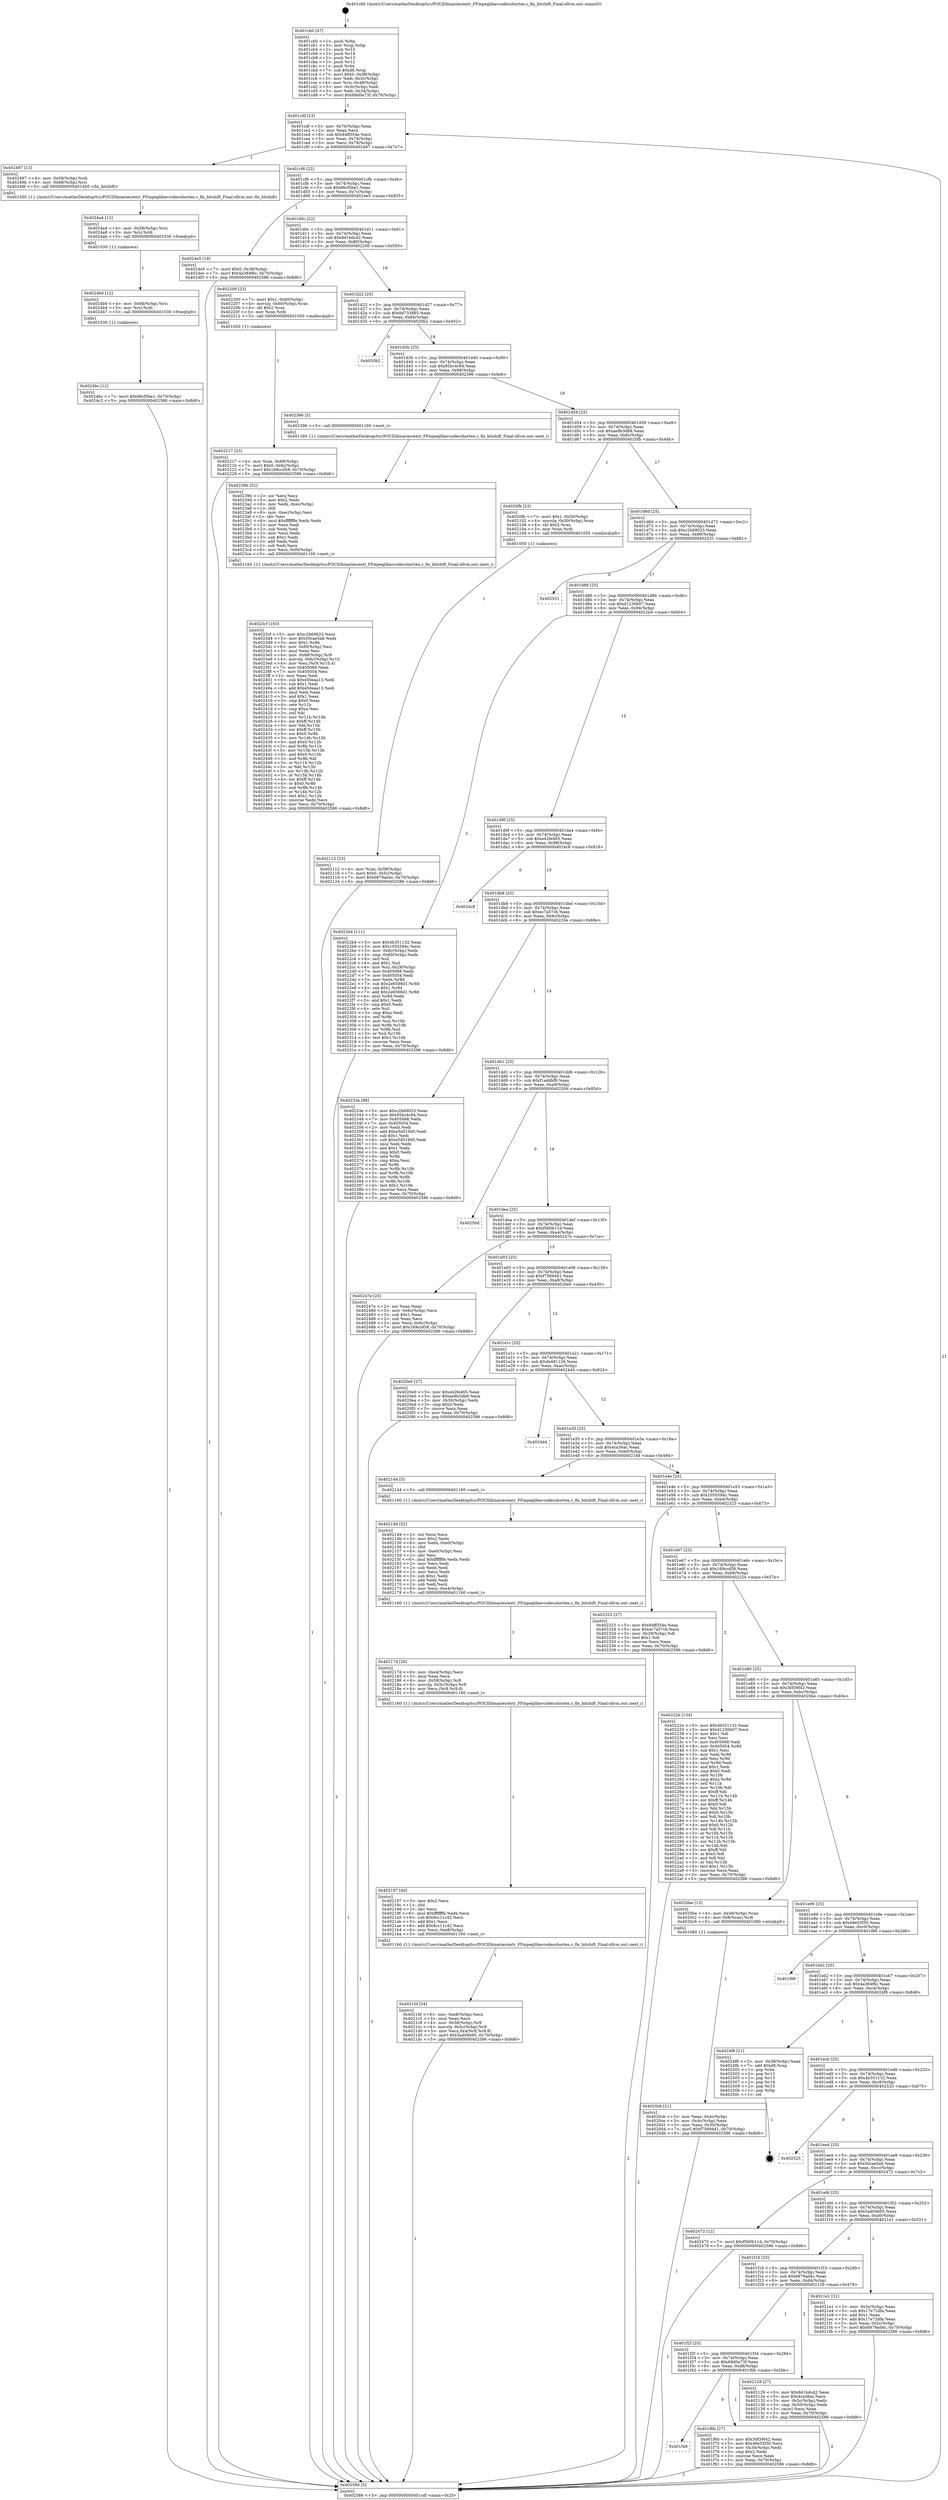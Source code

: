 digraph "0x401cb0" {
  label = "0x401cb0 (/mnt/c/Users/mathe/Desktop/tcc/POCII/binaries/extr_FFmpeglibavcodecshorten.c_fix_bitshift_Final-ollvm.out::main(0))"
  labelloc = "t"
  node[shape=record]

  Entry [label="",width=0.3,height=0.3,shape=circle,fillcolor=black,style=filled]
  "0x401cdf" [label="{
     0x401cdf [23]\l
     | [instrs]\l
     &nbsp;&nbsp;0x401cdf \<+3\>: mov -0x70(%rbp),%eax\l
     &nbsp;&nbsp;0x401ce2 \<+2\>: mov %eax,%ecx\l
     &nbsp;&nbsp;0x401ce4 \<+6\>: sub $0x84ff354e,%ecx\l
     &nbsp;&nbsp;0x401cea \<+3\>: mov %eax,-0x74(%rbp)\l
     &nbsp;&nbsp;0x401ced \<+3\>: mov %ecx,-0x78(%rbp)\l
     &nbsp;&nbsp;0x401cf0 \<+6\>: je 0000000000402497 \<main+0x7e7\>\l
  }"]
  "0x402497" [label="{
     0x402497 [13]\l
     | [instrs]\l
     &nbsp;&nbsp;0x402497 \<+4\>: mov -0x58(%rbp),%rdi\l
     &nbsp;&nbsp;0x40249b \<+4\>: mov -0x68(%rbp),%rsi\l
     &nbsp;&nbsp;0x40249f \<+5\>: call 0000000000401450 \<fix_bitshift\>\l
     | [calls]\l
     &nbsp;&nbsp;0x401450 \{1\} (/mnt/c/Users/mathe/Desktop/tcc/POCII/binaries/extr_FFmpeglibavcodecshorten.c_fix_bitshift_Final-ollvm.out::fix_bitshift)\l
  }"]
  "0x401cf6" [label="{
     0x401cf6 [22]\l
     | [instrs]\l
     &nbsp;&nbsp;0x401cf6 \<+5\>: jmp 0000000000401cfb \<main+0x4b\>\l
     &nbsp;&nbsp;0x401cfb \<+3\>: mov -0x74(%rbp),%eax\l
     &nbsp;&nbsp;0x401cfe \<+5\>: sub $0x86cf5be1,%eax\l
     &nbsp;&nbsp;0x401d03 \<+3\>: mov %eax,-0x7c(%rbp)\l
     &nbsp;&nbsp;0x401d06 \<+6\>: je 00000000004024e5 \<main+0x835\>\l
  }"]
  Exit [label="",width=0.3,height=0.3,shape=circle,fillcolor=black,style=filled,peripheries=2]
  "0x4024e5" [label="{
     0x4024e5 [19]\l
     | [instrs]\l
     &nbsp;&nbsp;0x4024e5 \<+7\>: movl $0x0,-0x38(%rbp)\l
     &nbsp;&nbsp;0x4024ec \<+7\>: movl $0x4a384f6c,-0x70(%rbp)\l
     &nbsp;&nbsp;0x4024f3 \<+5\>: jmp 0000000000402586 \<main+0x8d6\>\l
  }"]
  "0x401d0c" [label="{
     0x401d0c [22]\l
     | [instrs]\l
     &nbsp;&nbsp;0x401d0c \<+5\>: jmp 0000000000401d11 \<main+0x61\>\l
     &nbsp;&nbsp;0x401d11 \<+3\>: mov -0x74(%rbp),%eax\l
     &nbsp;&nbsp;0x401d14 \<+5\>: sub $0x8d1bdcd2,%eax\l
     &nbsp;&nbsp;0x401d19 \<+3\>: mov %eax,-0x80(%rbp)\l
     &nbsp;&nbsp;0x401d1c \<+6\>: je 0000000000402200 \<main+0x550\>\l
  }"]
  "0x4024bc" [label="{
     0x4024bc [12]\l
     | [instrs]\l
     &nbsp;&nbsp;0x4024bc \<+7\>: movl $0x86cf5be1,-0x70(%rbp)\l
     &nbsp;&nbsp;0x4024c3 \<+5\>: jmp 0000000000402586 \<main+0x8d6\>\l
  }"]
  "0x402200" [label="{
     0x402200 [23]\l
     | [instrs]\l
     &nbsp;&nbsp;0x402200 \<+7\>: movl $0x1,-0x60(%rbp)\l
     &nbsp;&nbsp;0x402207 \<+4\>: movslq -0x60(%rbp),%rax\l
     &nbsp;&nbsp;0x40220b \<+4\>: shl $0x2,%rax\l
     &nbsp;&nbsp;0x40220f \<+3\>: mov %rax,%rdi\l
     &nbsp;&nbsp;0x402212 \<+5\>: call 0000000000401050 \<malloc@plt\>\l
     | [calls]\l
     &nbsp;&nbsp;0x401050 \{1\} (unknown)\l
  }"]
  "0x401d22" [label="{
     0x401d22 [25]\l
     | [instrs]\l
     &nbsp;&nbsp;0x401d22 \<+5\>: jmp 0000000000401d27 \<main+0x77\>\l
     &nbsp;&nbsp;0x401d27 \<+3\>: mov -0x74(%rbp),%eax\l
     &nbsp;&nbsp;0x401d2a \<+5\>: sub $0x8d733885,%eax\l
     &nbsp;&nbsp;0x401d2f \<+6\>: mov %eax,-0x84(%rbp)\l
     &nbsp;&nbsp;0x401d35 \<+6\>: je 00000000004020b2 \<main+0x402\>\l
  }"]
  "0x4024b0" [label="{
     0x4024b0 [12]\l
     | [instrs]\l
     &nbsp;&nbsp;0x4024b0 \<+4\>: mov -0x68(%rbp),%rsi\l
     &nbsp;&nbsp;0x4024b4 \<+3\>: mov %rsi,%rdi\l
     &nbsp;&nbsp;0x4024b7 \<+5\>: call 0000000000401030 \<free@plt\>\l
     | [calls]\l
     &nbsp;&nbsp;0x401030 \{1\} (unknown)\l
  }"]
  "0x4020b2" [label="{
     0x4020b2\l
  }", style=dashed]
  "0x401d3b" [label="{
     0x401d3b [25]\l
     | [instrs]\l
     &nbsp;&nbsp;0x401d3b \<+5\>: jmp 0000000000401d40 \<main+0x90\>\l
     &nbsp;&nbsp;0x401d40 \<+3\>: mov -0x74(%rbp),%eax\l
     &nbsp;&nbsp;0x401d43 \<+5\>: sub $0x95bc4c94,%eax\l
     &nbsp;&nbsp;0x401d48 \<+6\>: mov %eax,-0x88(%rbp)\l
     &nbsp;&nbsp;0x401d4e \<+6\>: je 0000000000402396 \<main+0x6e6\>\l
  }"]
  "0x4024a4" [label="{
     0x4024a4 [12]\l
     | [instrs]\l
     &nbsp;&nbsp;0x4024a4 \<+4\>: mov -0x58(%rbp),%rsi\l
     &nbsp;&nbsp;0x4024a8 \<+3\>: mov %rsi,%rdi\l
     &nbsp;&nbsp;0x4024ab \<+5\>: call 0000000000401030 \<free@plt\>\l
     | [calls]\l
     &nbsp;&nbsp;0x401030 \{1\} (unknown)\l
  }"]
  "0x402396" [label="{
     0x402396 [5]\l
     | [instrs]\l
     &nbsp;&nbsp;0x402396 \<+5\>: call 0000000000401160 \<next_i\>\l
     | [calls]\l
     &nbsp;&nbsp;0x401160 \{1\} (/mnt/c/Users/mathe/Desktop/tcc/POCII/binaries/extr_FFmpeglibavcodecshorten.c_fix_bitshift_Final-ollvm.out::next_i)\l
  }"]
  "0x401d54" [label="{
     0x401d54 [25]\l
     | [instrs]\l
     &nbsp;&nbsp;0x401d54 \<+5\>: jmp 0000000000401d59 \<main+0xa9\>\l
     &nbsp;&nbsp;0x401d59 \<+3\>: mov -0x74(%rbp),%eax\l
     &nbsp;&nbsp;0x401d5c \<+5\>: sub $0xae9b3db8,%eax\l
     &nbsp;&nbsp;0x401d61 \<+6\>: mov %eax,-0x8c(%rbp)\l
     &nbsp;&nbsp;0x401d67 \<+6\>: je 00000000004020fb \<main+0x44b\>\l
  }"]
  "0x4023cf" [label="{
     0x4023cf [163]\l
     | [instrs]\l
     &nbsp;&nbsp;0x4023cf \<+5\>: mov $0xc2b69023,%ecx\l
     &nbsp;&nbsp;0x4023d4 \<+5\>: mov $0x50cae5a6,%edx\l
     &nbsp;&nbsp;0x4023d9 \<+3\>: mov $0x1,%r8b\l
     &nbsp;&nbsp;0x4023dc \<+6\>: mov -0xf0(%rbp),%esi\l
     &nbsp;&nbsp;0x4023e2 \<+3\>: imul %eax,%esi\l
     &nbsp;&nbsp;0x4023e5 \<+4\>: mov -0x68(%rbp),%r9\l
     &nbsp;&nbsp;0x4023e9 \<+4\>: movslq -0x6c(%rbp),%r10\l
     &nbsp;&nbsp;0x4023ed \<+4\>: mov %esi,(%r9,%r10,4)\l
     &nbsp;&nbsp;0x4023f1 \<+7\>: mov 0x405068,%eax\l
     &nbsp;&nbsp;0x4023f8 \<+7\>: mov 0x405054,%esi\l
     &nbsp;&nbsp;0x4023ff \<+2\>: mov %eax,%edi\l
     &nbsp;&nbsp;0x402401 \<+6\>: sub $0xe50eaa13,%edi\l
     &nbsp;&nbsp;0x402407 \<+3\>: sub $0x1,%edi\l
     &nbsp;&nbsp;0x40240a \<+6\>: add $0xe50eaa13,%edi\l
     &nbsp;&nbsp;0x402410 \<+3\>: imul %edi,%eax\l
     &nbsp;&nbsp;0x402413 \<+3\>: and $0x1,%eax\l
     &nbsp;&nbsp;0x402416 \<+3\>: cmp $0x0,%eax\l
     &nbsp;&nbsp;0x402419 \<+4\>: sete %r11b\l
     &nbsp;&nbsp;0x40241d \<+3\>: cmp $0xa,%esi\l
     &nbsp;&nbsp;0x402420 \<+3\>: setl %bl\l
     &nbsp;&nbsp;0x402423 \<+3\>: mov %r11b,%r14b\l
     &nbsp;&nbsp;0x402426 \<+4\>: xor $0xff,%r14b\l
     &nbsp;&nbsp;0x40242a \<+3\>: mov %bl,%r15b\l
     &nbsp;&nbsp;0x40242d \<+4\>: xor $0xff,%r15b\l
     &nbsp;&nbsp;0x402431 \<+4\>: xor $0x0,%r8b\l
     &nbsp;&nbsp;0x402435 \<+3\>: mov %r14b,%r12b\l
     &nbsp;&nbsp;0x402438 \<+4\>: and $0x0,%r12b\l
     &nbsp;&nbsp;0x40243c \<+3\>: and %r8b,%r11b\l
     &nbsp;&nbsp;0x40243f \<+3\>: mov %r15b,%r13b\l
     &nbsp;&nbsp;0x402442 \<+4\>: and $0x0,%r13b\l
     &nbsp;&nbsp;0x402446 \<+3\>: and %r8b,%bl\l
     &nbsp;&nbsp;0x402449 \<+3\>: or %r11b,%r12b\l
     &nbsp;&nbsp;0x40244c \<+3\>: or %bl,%r13b\l
     &nbsp;&nbsp;0x40244f \<+3\>: xor %r13b,%r12b\l
     &nbsp;&nbsp;0x402452 \<+3\>: or %r15b,%r14b\l
     &nbsp;&nbsp;0x402455 \<+4\>: xor $0xff,%r14b\l
     &nbsp;&nbsp;0x402459 \<+4\>: or $0x0,%r8b\l
     &nbsp;&nbsp;0x40245d \<+3\>: and %r8b,%r14b\l
     &nbsp;&nbsp;0x402460 \<+3\>: or %r14b,%r12b\l
     &nbsp;&nbsp;0x402463 \<+4\>: test $0x1,%r12b\l
     &nbsp;&nbsp;0x402467 \<+3\>: cmovne %edx,%ecx\l
     &nbsp;&nbsp;0x40246a \<+3\>: mov %ecx,-0x70(%rbp)\l
     &nbsp;&nbsp;0x40246d \<+5\>: jmp 0000000000402586 \<main+0x8d6\>\l
  }"]
  "0x4020fb" [label="{
     0x4020fb [23]\l
     | [instrs]\l
     &nbsp;&nbsp;0x4020fb \<+7\>: movl $0x1,-0x50(%rbp)\l
     &nbsp;&nbsp;0x402102 \<+4\>: movslq -0x50(%rbp),%rax\l
     &nbsp;&nbsp;0x402106 \<+4\>: shl $0x3,%rax\l
     &nbsp;&nbsp;0x40210a \<+3\>: mov %rax,%rdi\l
     &nbsp;&nbsp;0x40210d \<+5\>: call 0000000000401050 \<malloc@plt\>\l
     | [calls]\l
     &nbsp;&nbsp;0x401050 \{1\} (unknown)\l
  }"]
  "0x401d6d" [label="{
     0x401d6d [25]\l
     | [instrs]\l
     &nbsp;&nbsp;0x401d6d \<+5\>: jmp 0000000000401d72 \<main+0xc2\>\l
     &nbsp;&nbsp;0x401d72 \<+3\>: mov -0x74(%rbp),%eax\l
     &nbsp;&nbsp;0x401d75 \<+5\>: sub $0xc2b69023,%eax\l
     &nbsp;&nbsp;0x401d7a \<+6\>: mov %eax,-0x90(%rbp)\l
     &nbsp;&nbsp;0x401d80 \<+6\>: je 0000000000402531 \<main+0x881\>\l
  }"]
  "0x40239b" [label="{
     0x40239b [52]\l
     | [instrs]\l
     &nbsp;&nbsp;0x40239b \<+2\>: xor %ecx,%ecx\l
     &nbsp;&nbsp;0x40239d \<+5\>: mov $0x2,%edx\l
     &nbsp;&nbsp;0x4023a2 \<+6\>: mov %edx,-0xec(%rbp)\l
     &nbsp;&nbsp;0x4023a8 \<+1\>: cltd\l
     &nbsp;&nbsp;0x4023a9 \<+6\>: mov -0xec(%rbp),%esi\l
     &nbsp;&nbsp;0x4023af \<+2\>: idiv %esi\l
     &nbsp;&nbsp;0x4023b1 \<+6\>: imul $0xfffffffe,%edx,%edx\l
     &nbsp;&nbsp;0x4023b7 \<+2\>: mov %ecx,%edi\l
     &nbsp;&nbsp;0x4023b9 \<+2\>: sub %edx,%edi\l
     &nbsp;&nbsp;0x4023bb \<+2\>: mov %ecx,%edx\l
     &nbsp;&nbsp;0x4023bd \<+3\>: sub $0x1,%edx\l
     &nbsp;&nbsp;0x4023c0 \<+2\>: add %edx,%edi\l
     &nbsp;&nbsp;0x4023c2 \<+2\>: sub %edi,%ecx\l
     &nbsp;&nbsp;0x4023c4 \<+6\>: mov %ecx,-0xf0(%rbp)\l
     &nbsp;&nbsp;0x4023ca \<+5\>: call 0000000000401160 \<next_i\>\l
     | [calls]\l
     &nbsp;&nbsp;0x401160 \{1\} (/mnt/c/Users/mathe/Desktop/tcc/POCII/binaries/extr_FFmpeglibavcodecshorten.c_fix_bitshift_Final-ollvm.out::next_i)\l
  }"]
  "0x402531" [label="{
     0x402531\l
  }", style=dashed]
  "0x401d86" [label="{
     0x401d86 [25]\l
     | [instrs]\l
     &nbsp;&nbsp;0x401d86 \<+5\>: jmp 0000000000401d8b \<main+0xdb\>\l
     &nbsp;&nbsp;0x401d8b \<+3\>: mov -0x74(%rbp),%eax\l
     &nbsp;&nbsp;0x401d8e \<+5\>: sub $0xd1230b07,%eax\l
     &nbsp;&nbsp;0x401d93 \<+6\>: mov %eax,-0x94(%rbp)\l
     &nbsp;&nbsp;0x401d99 \<+6\>: je 00000000004022b4 \<main+0x604\>\l
  }"]
  "0x402217" [label="{
     0x402217 [23]\l
     | [instrs]\l
     &nbsp;&nbsp;0x402217 \<+4\>: mov %rax,-0x68(%rbp)\l
     &nbsp;&nbsp;0x40221b \<+7\>: movl $0x0,-0x6c(%rbp)\l
     &nbsp;&nbsp;0x402222 \<+7\>: movl $0x169ccd58,-0x70(%rbp)\l
     &nbsp;&nbsp;0x402229 \<+5\>: jmp 0000000000402586 \<main+0x8d6\>\l
  }"]
  "0x4022b4" [label="{
     0x4022b4 [111]\l
     | [instrs]\l
     &nbsp;&nbsp;0x4022b4 \<+5\>: mov $0x4b351132,%eax\l
     &nbsp;&nbsp;0x4022b9 \<+5\>: mov $0x1055594c,%ecx\l
     &nbsp;&nbsp;0x4022be \<+3\>: mov -0x6c(%rbp),%edx\l
     &nbsp;&nbsp;0x4022c1 \<+3\>: cmp -0x60(%rbp),%edx\l
     &nbsp;&nbsp;0x4022c4 \<+4\>: setl %sil\l
     &nbsp;&nbsp;0x4022c8 \<+4\>: and $0x1,%sil\l
     &nbsp;&nbsp;0x4022cc \<+4\>: mov %sil,-0x29(%rbp)\l
     &nbsp;&nbsp;0x4022d0 \<+7\>: mov 0x405068,%edx\l
     &nbsp;&nbsp;0x4022d7 \<+7\>: mov 0x405054,%edi\l
     &nbsp;&nbsp;0x4022de \<+3\>: mov %edx,%r8d\l
     &nbsp;&nbsp;0x4022e1 \<+7\>: sub $0x2e6598d1,%r8d\l
     &nbsp;&nbsp;0x4022e8 \<+4\>: sub $0x1,%r8d\l
     &nbsp;&nbsp;0x4022ec \<+7\>: add $0x2e6598d1,%r8d\l
     &nbsp;&nbsp;0x4022f3 \<+4\>: imul %r8d,%edx\l
     &nbsp;&nbsp;0x4022f7 \<+3\>: and $0x1,%edx\l
     &nbsp;&nbsp;0x4022fa \<+3\>: cmp $0x0,%edx\l
     &nbsp;&nbsp;0x4022fd \<+4\>: sete %sil\l
     &nbsp;&nbsp;0x402301 \<+3\>: cmp $0xa,%edi\l
     &nbsp;&nbsp;0x402304 \<+4\>: setl %r9b\l
     &nbsp;&nbsp;0x402308 \<+3\>: mov %sil,%r10b\l
     &nbsp;&nbsp;0x40230b \<+3\>: and %r9b,%r10b\l
     &nbsp;&nbsp;0x40230e \<+3\>: xor %r9b,%sil\l
     &nbsp;&nbsp;0x402311 \<+3\>: or %sil,%r10b\l
     &nbsp;&nbsp;0x402314 \<+4\>: test $0x1,%r10b\l
     &nbsp;&nbsp;0x402318 \<+3\>: cmovne %ecx,%eax\l
     &nbsp;&nbsp;0x40231b \<+3\>: mov %eax,-0x70(%rbp)\l
     &nbsp;&nbsp;0x40231e \<+5\>: jmp 0000000000402586 \<main+0x8d6\>\l
  }"]
  "0x401d9f" [label="{
     0x401d9f [25]\l
     | [instrs]\l
     &nbsp;&nbsp;0x401d9f \<+5\>: jmp 0000000000401da4 \<main+0xf4\>\l
     &nbsp;&nbsp;0x401da4 \<+3\>: mov -0x74(%rbp),%eax\l
     &nbsp;&nbsp;0x401da7 \<+5\>: sub $0xe42fe465,%eax\l
     &nbsp;&nbsp;0x401dac \<+6\>: mov %eax,-0x98(%rbp)\l
     &nbsp;&nbsp;0x401db2 \<+6\>: je 00000000004024c8 \<main+0x818\>\l
  }"]
  "0x4021bf" [label="{
     0x4021bf [34]\l
     | [instrs]\l
     &nbsp;&nbsp;0x4021bf \<+6\>: mov -0xe8(%rbp),%ecx\l
     &nbsp;&nbsp;0x4021c5 \<+3\>: imul %eax,%ecx\l
     &nbsp;&nbsp;0x4021c8 \<+4\>: mov -0x58(%rbp),%r8\l
     &nbsp;&nbsp;0x4021cc \<+4\>: movslq -0x5c(%rbp),%r9\l
     &nbsp;&nbsp;0x4021d0 \<+5\>: mov %ecx,0x4(%r8,%r9,8)\l
     &nbsp;&nbsp;0x4021d5 \<+7\>: movl $0x5ad04b95,-0x70(%rbp)\l
     &nbsp;&nbsp;0x4021dc \<+5\>: jmp 0000000000402586 \<main+0x8d6\>\l
  }"]
  "0x4024c8" [label="{
     0x4024c8\l
  }", style=dashed]
  "0x401db8" [label="{
     0x401db8 [25]\l
     | [instrs]\l
     &nbsp;&nbsp;0x401db8 \<+5\>: jmp 0000000000401dbd \<main+0x10d\>\l
     &nbsp;&nbsp;0x401dbd \<+3\>: mov -0x74(%rbp),%eax\l
     &nbsp;&nbsp;0x401dc0 \<+5\>: sub $0xec7a57cb,%eax\l
     &nbsp;&nbsp;0x401dc5 \<+6\>: mov %eax,-0x9c(%rbp)\l
     &nbsp;&nbsp;0x401dcb \<+6\>: je 000000000040233e \<main+0x68e\>\l
  }"]
  "0x402197" [label="{
     0x402197 [40]\l
     | [instrs]\l
     &nbsp;&nbsp;0x402197 \<+5\>: mov $0x2,%ecx\l
     &nbsp;&nbsp;0x40219c \<+1\>: cltd\l
     &nbsp;&nbsp;0x40219d \<+2\>: idiv %ecx\l
     &nbsp;&nbsp;0x40219f \<+6\>: imul $0xfffffffe,%edx,%ecx\l
     &nbsp;&nbsp;0x4021a5 \<+6\>: sub $0x8cc11c42,%ecx\l
     &nbsp;&nbsp;0x4021ab \<+3\>: add $0x1,%ecx\l
     &nbsp;&nbsp;0x4021ae \<+6\>: add $0x8cc11c42,%ecx\l
     &nbsp;&nbsp;0x4021b4 \<+6\>: mov %ecx,-0xe8(%rbp)\l
     &nbsp;&nbsp;0x4021ba \<+5\>: call 0000000000401160 \<next_i\>\l
     | [calls]\l
     &nbsp;&nbsp;0x401160 \{1\} (/mnt/c/Users/mathe/Desktop/tcc/POCII/binaries/extr_FFmpeglibavcodecshorten.c_fix_bitshift_Final-ollvm.out::next_i)\l
  }"]
  "0x40233e" [label="{
     0x40233e [88]\l
     | [instrs]\l
     &nbsp;&nbsp;0x40233e \<+5\>: mov $0xc2b69023,%eax\l
     &nbsp;&nbsp;0x402343 \<+5\>: mov $0x95bc4c94,%ecx\l
     &nbsp;&nbsp;0x402348 \<+7\>: mov 0x405068,%edx\l
     &nbsp;&nbsp;0x40234f \<+7\>: mov 0x405054,%esi\l
     &nbsp;&nbsp;0x402356 \<+2\>: mov %edx,%edi\l
     &nbsp;&nbsp;0x402358 \<+6\>: add $0xe5d519d5,%edi\l
     &nbsp;&nbsp;0x40235e \<+3\>: sub $0x1,%edi\l
     &nbsp;&nbsp;0x402361 \<+6\>: sub $0xe5d519d5,%edi\l
     &nbsp;&nbsp;0x402367 \<+3\>: imul %edi,%edx\l
     &nbsp;&nbsp;0x40236a \<+3\>: and $0x1,%edx\l
     &nbsp;&nbsp;0x40236d \<+3\>: cmp $0x0,%edx\l
     &nbsp;&nbsp;0x402370 \<+4\>: sete %r8b\l
     &nbsp;&nbsp;0x402374 \<+3\>: cmp $0xa,%esi\l
     &nbsp;&nbsp;0x402377 \<+4\>: setl %r9b\l
     &nbsp;&nbsp;0x40237b \<+3\>: mov %r8b,%r10b\l
     &nbsp;&nbsp;0x40237e \<+3\>: and %r9b,%r10b\l
     &nbsp;&nbsp;0x402381 \<+3\>: xor %r9b,%r8b\l
     &nbsp;&nbsp;0x402384 \<+3\>: or %r8b,%r10b\l
     &nbsp;&nbsp;0x402387 \<+4\>: test $0x1,%r10b\l
     &nbsp;&nbsp;0x40238b \<+3\>: cmovne %ecx,%eax\l
     &nbsp;&nbsp;0x40238e \<+3\>: mov %eax,-0x70(%rbp)\l
     &nbsp;&nbsp;0x402391 \<+5\>: jmp 0000000000402586 \<main+0x8d6\>\l
  }"]
  "0x401dd1" [label="{
     0x401dd1 [25]\l
     | [instrs]\l
     &nbsp;&nbsp;0x401dd1 \<+5\>: jmp 0000000000401dd6 \<main+0x126\>\l
     &nbsp;&nbsp;0x401dd6 \<+3\>: mov -0x74(%rbp),%eax\l
     &nbsp;&nbsp;0x401dd9 \<+5\>: sub $0xf1addbf9,%eax\l
     &nbsp;&nbsp;0x401dde \<+6\>: mov %eax,-0xa0(%rbp)\l
     &nbsp;&nbsp;0x401de4 \<+6\>: je 000000000040250d \<main+0x85d\>\l
  }"]
  "0x40217d" [label="{
     0x40217d [26]\l
     | [instrs]\l
     &nbsp;&nbsp;0x40217d \<+6\>: mov -0xe4(%rbp),%ecx\l
     &nbsp;&nbsp;0x402183 \<+3\>: imul %eax,%ecx\l
     &nbsp;&nbsp;0x402186 \<+4\>: mov -0x58(%rbp),%r8\l
     &nbsp;&nbsp;0x40218a \<+4\>: movslq -0x5c(%rbp),%r9\l
     &nbsp;&nbsp;0x40218e \<+4\>: mov %ecx,(%r8,%r9,8)\l
     &nbsp;&nbsp;0x402192 \<+5\>: call 0000000000401160 \<next_i\>\l
     | [calls]\l
     &nbsp;&nbsp;0x401160 \{1\} (/mnt/c/Users/mathe/Desktop/tcc/POCII/binaries/extr_FFmpeglibavcodecshorten.c_fix_bitshift_Final-ollvm.out::next_i)\l
  }"]
  "0x40250d" [label="{
     0x40250d\l
  }", style=dashed]
  "0x401dea" [label="{
     0x401dea [25]\l
     | [instrs]\l
     &nbsp;&nbsp;0x401dea \<+5\>: jmp 0000000000401def \<main+0x13f\>\l
     &nbsp;&nbsp;0x401def \<+3\>: mov -0x74(%rbp),%eax\l
     &nbsp;&nbsp;0x401df2 \<+5\>: sub $0xf560b11d,%eax\l
     &nbsp;&nbsp;0x401df7 \<+6\>: mov %eax,-0xa4(%rbp)\l
     &nbsp;&nbsp;0x401dfd \<+6\>: je 000000000040247e \<main+0x7ce\>\l
  }"]
  "0x402149" [label="{
     0x402149 [52]\l
     | [instrs]\l
     &nbsp;&nbsp;0x402149 \<+2\>: xor %ecx,%ecx\l
     &nbsp;&nbsp;0x40214b \<+5\>: mov $0x2,%edx\l
     &nbsp;&nbsp;0x402150 \<+6\>: mov %edx,-0xe0(%rbp)\l
     &nbsp;&nbsp;0x402156 \<+1\>: cltd\l
     &nbsp;&nbsp;0x402157 \<+6\>: mov -0xe0(%rbp),%esi\l
     &nbsp;&nbsp;0x40215d \<+2\>: idiv %esi\l
     &nbsp;&nbsp;0x40215f \<+6\>: imul $0xfffffffe,%edx,%edx\l
     &nbsp;&nbsp;0x402165 \<+2\>: mov %ecx,%edi\l
     &nbsp;&nbsp;0x402167 \<+2\>: sub %edx,%edi\l
     &nbsp;&nbsp;0x402169 \<+2\>: mov %ecx,%edx\l
     &nbsp;&nbsp;0x40216b \<+3\>: sub $0x1,%edx\l
     &nbsp;&nbsp;0x40216e \<+2\>: add %edx,%edi\l
     &nbsp;&nbsp;0x402170 \<+2\>: sub %edi,%ecx\l
     &nbsp;&nbsp;0x402172 \<+6\>: mov %ecx,-0xe4(%rbp)\l
     &nbsp;&nbsp;0x402178 \<+5\>: call 0000000000401160 \<next_i\>\l
     | [calls]\l
     &nbsp;&nbsp;0x401160 \{1\} (/mnt/c/Users/mathe/Desktop/tcc/POCII/binaries/extr_FFmpeglibavcodecshorten.c_fix_bitshift_Final-ollvm.out::next_i)\l
  }"]
  "0x40247e" [label="{
     0x40247e [25]\l
     | [instrs]\l
     &nbsp;&nbsp;0x40247e \<+2\>: xor %eax,%eax\l
     &nbsp;&nbsp;0x402480 \<+3\>: mov -0x6c(%rbp),%ecx\l
     &nbsp;&nbsp;0x402483 \<+3\>: sub $0x1,%eax\l
     &nbsp;&nbsp;0x402486 \<+2\>: sub %eax,%ecx\l
     &nbsp;&nbsp;0x402488 \<+3\>: mov %ecx,-0x6c(%rbp)\l
     &nbsp;&nbsp;0x40248b \<+7\>: movl $0x169ccd58,-0x70(%rbp)\l
     &nbsp;&nbsp;0x402492 \<+5\>: jmp 0000000000402586 \<main+0x8d6\>\l
  }"]
  "0x401e03" [label="{
     0x401e03 [25]\l
     | [instrs]\l
     &nbsp;&nbsp;0x401e03 \<+5\>: jmp 0000000000401e08 \<main+0x158\>\l
     &nbsp;&nbsp;0x401e08 \<+3\>: mov -0x74(%rbp),%eax\l
     &nbsp;&nbsp;0x401e0b \<+5\>: sub $0xf7569441,%eax\l
     &nbsp;&nbsp;0x401e10 \<+6\>: mov %eax,-0xa8(%rbp)\l
     &nbsp;&nbsp;0x401e16 \<+6\>: je 00000000004020e0 \<main+0x430\>\l
  }"]
  "0x402112" [label="{
     0x402112 [23]\l
     | [instrs]\l
     &nbsp;&nbsp;0x402112 \<+4\>: mov %rax,-0x58(%rbp)\l
     &nbsp;&nbsp;0x402116 \<+7\>: movl $0x0,-0x5c(%rbp)\l
     &nbsp;&nbsp;0x40211d \<+7\>: movl $0x6879ad4c,-0x70(%rbp)\l
     &nbsp;&nbsp;0x402124 \<+5\>: jmp 0000000000402586 \<main+0x8d6\>\l
  }"]
  "0x4020e0" [label="{
     0x4020e0 [27]\l
     | [instrs]\l
     &nbsp;&nbsp;0x4020e0 \<+5\>: mov $0xe42fe465,%eax\l
     &nbsp;&nbsp;0x4020e5 \<+5\>: mov $0xae9b3db8,%ecx\l
     &nbsp;&nbsp;0x4020ea \<+3\>: mov -0x30(%rbp),%edx\l
     &nbsp;&nbsp;0x4020ed \<+3\>: cmp $0x0,%edx\l
     &nbsp;&nbsp;0x4020f0 \<+3\>: cmove %ecx,%eax\l
     &nbsp;&nbsp;0x4020f3 \<+3\>: mov %eax,-0x70(%rbp)\l
     &nbsp;&nbsp;0x4020f6 \<+5\>: jmp 0000000000402586 \<main+0x8d6\>\l
  }"]
  "0x401e1c" [label="{
     0x401e1c [25]\l
     | [instrs]\l
     &nbsp;&nbsp;0x401e1c \<+5\>: jmp 0000000000401e21 \<main+0x171\>\l
     &nbsp;&nbsp;0x401e21 \<+3\>: mov -0x74(%rbp),%eax\l
     &nbsp;&nbsp;0x401e24 \<+5\>: sub $0xfe481126,%eax\l
     &nbsp;&nbsp;0x401e29 \<+6\>: mov %eax,-0xac(%rbp)\l
     &nbsp;&nbsp;0x401e2f \<+6\>: je 00000000004024d4 \<main+0x824\>\l
  }"]
  "0x4020cb" [label="{
     0x4020cb [21]\l
     | [instrs]\l
     &nbsp;&nbsp;0x4020cb \<+3\>: mov %eax,-0x4c(%rbp)\l
     &nbsp;&nbsp;0x4020ce \<+3\>: mov -0x4c(%rbp),%eax\l
     &nbsp;&nbsp;0x4020d1 \<+3\>: mov %eax,-0x30(%rbp)\l
     &nbsp;&nbsp;0x4020d4 \<+7\>: movl $0xf7569441,-0x70(%rbp)\l
     &nbsp;&nbsp;0x4020db \<+5\>: jmp 0000000000402586 \<main+0x8d6\>\l
  }"]
  "0x4024d4" [label="{
     0x4024d4\l
  }", style=dashed]
  "0x401e35" [label="{
     0x401e35 [25]\l
     | [instrs]\l
     &nbsp;&nbsp;0x401e35 \<+5\>: jmp 0000000000401e3a \<main+0x18a\>\l
     &nbsp;&nbsp;0x401e3a \<+3\>: mov -0x74(%rbp),%eax\l
     &nbsp;&nbsp;0x401e3d \<+5\>: sub $0x4ca36ac,%eax\l
     &nbsp;&nbsp;0x401e42 \<+6\>: mov %eax,-0xb0(%rbp)\l
     &nbsp;&nbsp;0x401e48 \<+6\>: je 0000000000402144 \<main+0x494\>\l
  }"]
  "0x401cb0" [label="{
     0x401cb0 [47]\l
     | [instrs]\l
     &nbsp;&nbsp;0x401cb0 \<+1\>: push %rbp\l
     &nbsp;&nbsp;0x401cb1 \<+3\>: mov %rsp,%rbp\l
     &nbsp;&nbsp;0x401cb4 \<+2\>: push %r15\l
     &nbsp;&nbsp;0x401cb6 \<+2\>: push %r14\l
     &nbsp;&nbsp;0x401cb8 \<+2\>: push %r13\l
     &nbsp;&nbsp;0x401cba \<+2\>: push %r12\l
     &nbsp;&nbsp;0x401cbc \<+1\>: push %rbx\l
     &nbsp;&nbsp;0x401cbd \<+7\>: sub $0xd8,%rsp\l
     &nbsp;&nbsp;0x401cc4 \<+7\>: movl $0x0,-0x38(%rbp)\l
     &nbsp;&nbsp;0x401ccb \<+3\>: mov %edi,-0x3c(%rbp)\l
     &nbsp;&nbsp;0x401cce \<+4\>: mov %rsi,-0x48(%rbp)\l
     &nbsp;&nbsp;0x401cd2 \<+3\>: mov -0x3c(%rbp),%edi\l
     &nbsp;&nbsp;0x401cd5 \<+3\>: mov %edi,-0x34(%rbp)\l
     &nbsp;&nbsp;0x401cd8 \<+7\>: movl $0x68d0a73f,-0x70(%rbp)\l
  }"]
  "0x402144" [label="{
     0x402144 [5]\l
     | [instrs]\l
     &nbsp;&nbsp;0x402144 \<+5\>: call 0000000000401160 \<next_i\>\l
     | [calls]\l
     &nbsp;&nbsp;0x401160 \{1\} (/mnt/c/Users/mathe/Desktop/tcc/POCII/binaries/extr_FFmpeglibavcodecshorten.c_fix_bitshift_Final-ollvm.out::next_i)\l
  }"]
  "0x401e4e" [label="{
     0x401e4e [25]\l
     | [instrs]\l
     &nbsp;&nbsp;0x401e4e \<+5\>: jmp 0000000000401e53 \<main+0x1a3\>\l
     &nbsp;&nbsp;0x401e53 \<+3\>: mov -0x74(%rbp),%eax\l
     &nbsp;&nbsp;0x401e56 \<+5\>: sub $0x1055594c,%eax\l
     &nbsp;&nbsp;0x401e5b \<+6\>: mov %eax,-0xb4(%rbp)\l
     &nbsp;&nbsp;0x401e61 \<+6\>: je 0000000000402323 \<main+0x673\>\l
  }"]
  "0x402586" [label="{
     0x402586 [5]\l
     | [instrs]\l
     &nbsp;&nbsp;0x402586 \<+5\>: jmp 0000000000401cdf \<main+0x2f\>\l
  }"]
  "0x402323" [label="{
     0x402323 [27]\l
     | [instrs]\l
     &nbsp;&nbsp;0x402323 \<+5\>: mov $0x84ff354e,%eax\l
     &nbsp;&nbsp;0x402328 \<+5\>: mov $0xec7a57cb,%ecx\l
     &nbsp;&nbsp;0x40232d \<+3\>: mov -0x29(%rbp),%dl\l
     &nbsp;&nbsp;0x402330 \<+3\>: test $0x1,%dl\l
     &nbsp;&nbsp;0x402333 \<+3\>: cmovne %ecx,%eax\l
     &nbsp;&nbsp;0x402336 \<+3\>: mov %eax,-0x70(%rbp)\l
     &nbsp;&nbsp;0x402339 \<+5\>: jmp 0000000000402586 \<main+0x8d6\>\l
  }"]
  "0x401e67" [label="{
     0x401e67 [25]\l
     | [instrs]\l
     &nbsp;&nbsp;0x401e67 \<+5\>: jmp 0000000000401e6c \<main+0x1bc\>\l
     &nbsp;&nbsp;0x401e6c \<+3\>: mov -0x74(%rbp),%eax\l
     &nbsp;&nbsp;0x401e6f \<+5\>: sub $0x169ccd58,%eax\l
     &nbsp;&nbsp;0x401e74 \<+6\>: mov %eax,-0xb8(%rbp)\l
     &nbsp;&nbsp;0x401e7a \<+6\>: je 000000000040222e \<main+0x57e\>\l
  }"]
  "0x401f48" [label="{
     0x401f48\l
  }", style=dashed]
  "0x40222e" [label="{
     0x40222e [134]\l
     | [instrs]\l
     &nbsp;&nbsp;0x40222e \<+5\>: mov $0x4b351132,%eax\l
     &nbsp;&nbsp;0x402233 \<+5\>: mov $0xd1230b07,%ecx\l
     &nbsp;&nbsp;0x402238 \<+2\>: mov $0x1,%dl\l
     &nbsp;&nbsp;0x40223a \<+2\>: xor %esi,%esi\l
     &nbsp;&nbsp;0x40223c \<+7\>: mov 0x405068,%edi\l
     &nbsp;&nbsp;0x402243 \<+8\>: mov 0x405054,%r8d\l
     &nbsp;&nbsp;0x40224b \<+3\>: sub $0x1,%esi\l
     &nbsp;&nbsp;0x40224e \<+3\>: mov %edi,%r9d\l
     &nbsp;&nbsp;0x402251 \<+3\>: add %esi,%r9d\l
     &nbsp;&nbsp;0x402254 \<+4\>: imul %r9d,%edi\l
     &nbsp;&nbsp;0x402258 \<+3\>: and $0x1,%edi\l
     &nbsp;&nbsp;0x40225b \<+3\>: cmp $0x0,%edi\l
     &nbsp;&nbsp;0x40225e \<+4\>: sete %r10b\l
     &nbsp;&nbsp;0x402262 \<+4\>: cmp $0xa,%r8d\l
     &nbsp;&nbsp;0x402266 \<+4\>: setl %r11b\l
     &nbsp;&nbsp;0x40226a \<+3\>: mov %r10b,%bl\l
     &nbsp;&nbsp;0x40226d \<+3\>: xor $0xff,%bl\l
     &nbsp;&nbsp;0x402270 \<+3\>: mov %r11b,%r14b\l
     &nbsp;&nbsp;0x402273 \<+4\>: xor $0xff,%r14b\l
     &nbsp;&nbsp;0x402277 \<+3\>: xor $0x0,%dl\l
     &nbsp;&nbsp;0x40227a \<+3\>: mov %bl,%r15b\l
     &nbsp;&nbsp;0x40227d \<+4\>: and $0x0,%r15b\l
     &nbsp;&nbsp;0x402281 \<+3\>: and %dl,%r10b\l
     &nbsp;&nbsp;0x402284 \<+3\>: mov %r14b,%r12b\l
     &nbsp;&nbsp;0x402287 \<+4\>: and $0x0,%r12b\l
     &nbsp;&nbsp;0x40228b \<+3\>: and %dl,%r11b\l
     &nbsp;&nbsp;0x40228e \<+3\>: or %r10b,%r15b\l
     &nbsp;&nbsp;0x402291 \<+3\>: or %r11b,%r12b\l
     &nbsp;&nbsp;0x402294 \<+3\>: xor %r12b,%r15b\l
     &nbsp;&nbsp;0x402297 \<+3\>: or %r14b,%bl\l
     &nbsp;&nbsp;0x40229a \<+3\>: xor $0xff,%bl\l
     &nbsp;&nbsp;0x40229d \<+3\>: or $0x0,%dl\l
     &nbsp;&nbsp;0x4022a0 \<+2\>: and %dl,%bl\l
     &nbsp;&nbsp;0x4022a2 \<+3\>: or %bl,%r15b\l
     &nbsp;&nbsp;0x4022a5 \<+4\>: test $0x1,%r15b\l
     &nbsp;&nbsp;0x4022a9 \<+3\>: cmovne %ecx,%eax\l
     &nbsp;&nbsp;0x4022ac \<+3\>: mov %eax,-0x70(%rbp)\l
     &nbsp;&nbsp;0x4022af \<+5\>: jmp 0000000000402586 \<main+0x8d6\>\l
  }"]
  "0x401e80" [label="{
     0x401e80 [25]\l
     | [instrs]\l
     &nbsp;&nbsp;0x401e80 \<+5\>: jmp 0000000000401e85 \<main+0x1d5\>\l
     &nbsp;&nbsp;0x401e85 \<+3\>: mov -0x74(%rbp),%eax\l
     &nbsp;&nbsp;0x401e88 \<+5\>: sub $0x30f39f42,%eax\l
     &nbsp;&nbsp;0x401e8d \<+6\>: mov %eax,-0xbc(%rbp)\l
     &nbsp;&nbsp;0x401e93 \<+6\>: je 00000000004020be \<main+0x40e\>\l
  }"]
  "0x401f6b" [label="{
     0x401f6b [27]\l
     | [instrs]\l
     &nbsp;&nbsp;0x401f6b \<+5\>: mov $0x30f39f42,%eax\l
     &nbsp;&nbsp;0x401f70 \<+5\>: mov $0x49e55f30,%ecx\l
     &nbsp;&nbsp;0x401f75 \<+3\>: mov -0x34(%rbp),%edx\l
     &nbsp;&nbsp;0x401f78 \<+3\>: cmp $0x2,%edx\l
     &nbsp;&nbsp;0x401f7b \<+3\>: cmovne %ecx,%eax\l
     &nbsp;&nbsp;0x401f7e \<+3\>: mov %eax,-0x70(%rbp)\l
     &nbsp;&nbsp;0x401f81 \<+5\>: jmp 0000000000402586 \<main+0x8d6\>\l
  }"]
  "0x4020be" [label="{
     0x4020be [13]\l
     | [instrs]\l
     &nbsp;&nbsp;0x4020be \<+4\>: mov -0x48(%rbp),%rax\l
     &nbsp;&nbsp;0x4020c2 \<+4\>: mov 0x8(%rax),%rdi\l
     &nbsp;&nbsp;0x4020c6 \<+5\>: call 0000000000401060 \<atoi@plt\>\l
     | [calls]\l
     &nbsp;&nbsp;0x401060 \{1\} (unknown)\l
  }"]
  "0x401e99" [label="{
     0x401e99 [25]\l
     | [instrs]\l
     &nbsp;&nbsp;0x401e99 \<+5\>: jmp 0000000000401e9e \<main+0x1ee\>\l
     &nbsp;&nbsp;0x401e9e \<+3\>: mov -0x74(%rbp),%eax\l
     &nbsp;&nbsp;0x401ea1 \<+5\>: sub $0x49e55f30,%eax\l
     &nbsp;&nbsp;0x401ea6 \<+6\>: mov %eax,-0xc0(%rbp)\l
     &nbsp;&nbsp;0x401eac \<+6\>: je 0000000000401f86 \<main+0x2d6\>\l
  }"]
  "0x401f2f" [label="{
     0x401f2f [25]\l
     | [instrs]\l
     &nbsp;&nbsp;0x401f2f \<+5\>: jmp 0000000000401f34 \<main+0x284\>\l
     &nbsp;&nbsp;0x401f34 \<+3\>: mov -0x74(%rbp),%eax\l
     &nbsp;&nbsp;0x401f37 \<+5\>: sub $0x68d0a73f,%eax\l
     &nbsp;&nbsp;0x401f3c \<+6\>: mov %eax,-0xd8(%rbp)\l
     &nbsp;&nbsp;0x401f42 \<+6\>: je 0000000000401f6b \<main+0x2bb\>\l
  }"]
  "0x401f86" [label="{
     0x401f86\l
  }", style=dashed]
  "0x401eb2" [label="{
     0x401eb2 [25]\l
     | [instrs]\l
     &nbsp;&nbsp;0x401eb2 \<+5\>: jmp 0000000000401eb7 \<main+0x207\>\l
     &nbsp;&nbsp;0x401eb7 \<+3\>: mov -0x74(%rbp),%eax\l
     &nbsp;&nbsp;0x401eba \<+5\>: sub $0x4a384f6c,%eax\l
     &nbsp;&nbsp;0x401ebf \<+6\>: mov %eax,-0xc4(%rbp)\l
     &nbsp;&nbsp;0x401ec5 \<+6\>: je 00000000004024f8 \<main+0x848\>\l
  }"]
  "0x402129" [label="{
     0x402129 [27]\l
     | [instrs]\l
     &nbsp;&nbsp;0x402129 \<+5\>: mov $0x8d1bdcd2,%eax\l
     &nbsp;&nbsp;0x40212e \<+5\>: mov $0x4ca36ac,%ecx\l
     &nbsp;&nbsp;0x402133 \<+3\>: mov -0x5c(%rbp),%edx\l
     &nbsp;&nbsp;0x402136 \<+3\>: cmp -0x50(%rbp),%edx\l
     &nbsp;&nbsp;0x402139 \<+3\>: cmovl %ecx,%eax\l
     &nbsp;&nbsp;0x40213c \<+3\>: mov %eax,-0x70(%rbp)\l
     &nbsp;&nbsp;0x40213f \<+5\>: jmp 0000000000402586 \<main+0x8d6\>\l
  }"]
  "0x4024f8" [label="{
     0x4024f8 [21]\l
     | [instrs]\l
     &nbsp;&nbsp;0x4024f8 \<+3\>: mov -0x38(%rbp),%eax\l
     &nbsp;&nbsp;0x4024fb \<+7\>: add $0xd8,%rsp\l
     &nbsp;&nbsp;0x402502 \<+1\>: pop %rbx\l
     &nbsp;&nbsp;0x402503 \<+2\>: pop %r12\l
     &nbsp;&nbsp;0x402505 \<+2\>: pop %r13\l
     &nbsp;&nbsp;0x402507 \<+2\>: pop %r14\l
     &nbsp;&nbsp;0x402509 \<+2\>: pop %r15\l
     &nbsp;&nbsp;0x40250b \<+1\>: pop %rbp\l
     &nbsp;&nbsp;0x40250c \<+1\>: ret\l
  }"]
  "0x401ecb" [label="{
     0x401ecb [25]\l
     | [instrs]\l
     &nbsp;&nbsp;0x401ecb \<+5\>: jmp 0000000000401ed0 \<main+0x220\>\l
     &nbsp;&nbsp;0x401ed0 \<+3\>: mov -0x74(%rbp),%eax\l
     &nbsp;&nbsp;0x401ed3 \<+5\>: sub $0x4b351132,%eax\l
     &nbsp;&nbsp;0x401ed8 \<+6\>: mov %eax,-0xc8(%rbp)\l
     &nbsp;&nbsp;0x401ede \<+6\>: je 0000000000402525 \<main+0x875\>\l
  }"]
  "0x401f16" [label="{
     0x401f16 [25]\l
     | [instrs]\l
     &nbsp;&nbsp;0x401f16 \<+5\>: jmp 0000000000401f1b \<main+0x26b\>\l
     &nbsp;&nbsp;0x401f1b \<+3\>: mov -0x74(%rbp),%eax\l
     &nbsp;&nbsp;0x401f1e \<+5\>: sub $0x6879ad4c,%eax\l
     &nbsp;&nbsp;0x401f23 \<+6\>: mov %eax,-0xd4(%rbp)\l
     &nbsp;&nbsp;0x401f29 \<+6\>: je 0000000000402129 \<main+0x479\>\l
  }"]
  "0x402525" [label="{
     0x402525\l
  }", style=dashed]
  "0x401ee4" [label="{
     0x401ee4 [25]\l
     | [instrs]\l
     &nbsp;&nbsp;0x401ee4 \<+5\>: jmp 0000000000401ee9 \<main+0x239\>\l
     &nbsp;&nbsp;0x401ee9 \<+3\>: mov -0x74(%rbp),%eax\l
     &nbsp;&nbsp;0x401eec \<+5\>: sub $0x50cae5a6,%eax\l
     &nbsp;&nbsp;0x401ef1 \<+6\>: mov %eax,-0xcc(%rbp)\l
     &nbsp;&nbsp;0x401ef7 \<+6\>: je 0000000000402472 \<main+0x7c2\>\l
  }"]
  "0x4021e1" [label="{
     0x4021e1 [31]\l
     | [instrs]\l
     &nbsp;&nbsp;0x4021e1 \<+3\>: mov -0x5c(%rbp),%eax\l
     &nbsp;&nbsp;0x4021e4 \<+5\>: sub $0x17e72dfa,%eax\l
     &nbsp;&nbsp;0x4021e9 \<+3\>: add $0x1,%eax\l
     &nbsp;&nbsp;0x4021ec \<+5\>: add $0x17e72dfa,%eax\l
     &nbsp;&nbsp;0x4021f1 \<+3\>: mov %eax,-0x5c(%rbp)\l
     &nbsp;&nbsp;0x4021f4 \<+7\>: movl $0x6879ad4c,-0x70(%rbp)\l
     &nbsp;&nbsp;0x4021fb \<+5\>: jmp 0000000000402586 \<main+0x8d6\>\l
  }"]
  "0x402472" [label="{
     0x402472 [12]\l
     | [instrs]\l
     &nbsp;&nbsp;0x402472 \<+7\>: movl $0xf560b11d,-0x70(%rbp)\l
     &nbsp;&nbsp;0x402479 \<+5\>: jmp 0000000000402586 \<main+0x8d6\>\l
  }"]
  "0x401efd" [label="{
     0x401efd [25]\l
     | [instrs]\l
     &nbsp;&nbsp;0x401efd \<+5\>: jmp 0000000000401f02 \<main+0x252\>\l
     &nbsp;&nbsp;0x401f02 \<+3\>: mov -0x74(%rbp),%eax\l
     &nbsp;&nbsp;0x401f05 \<+5\>: sub $0x5ad04b95,%eax\l
     &nbsp;&nbsp;0x401f0a \<+6\>: mov %eax,-0xd0(%rbp)\l
     &nbsp;&nbsp;0x401f10 \<+6\>: je 00000000004021e1 \<main+0x531\>\l
  }"]
  Entry -> "0x401cb0" [label=" 1"]
  "0x401cdf" -> "0x402497" [label=" 1"]
  "0x401cdf" -> "0x401cf6" [label=" 21"]
  "0x4024f8" -> Exit [label=" 1"]
  "0x401cf6" -> "0x4024e5" [label=" 1"]
  "0x401cf6" -> "0x401d0c" [label=" 20"]
  "0x4024e5" -> "0x402586" [label=" 1"]
  "0x401d0c" -> "0x402200" [label=" 1"]
  "0x401d0c" -> "0x401d22" [label=" 19"]
  "0x4024bc" -> "0x402586" [label=" 1"]
  "0x401d22" -> "0x4020b2" [label=" 0"]
  "0x401d22" -> "0x401d3b" [label=" 19"]
  "0x4024b0" -> "0x4024bc" [label=" 1"]
  "0x401d3b" -> "0x402396" [label=" 1"]
  "0x401d3b" -> "0x401d54" [label=" 18"]
  "0x4024a4" -> "0x4024b0" [label=" 1"]
  "0x401d54" -> "0x4020fb" [label=" 1"]
  "0x401d54" -> "0x401d6d" [label=" 17"]
  "0x402497" -> "0x4024a4" [label=" 1"]
  "0x401d6d" -> "0x402531" [label=" 0"]
  "0x401d6d" -> "0x401d86" [label=" 17"]
  "0x40247e" -> "0x402586" [label=" 1"]
  "0x401d86" -> "0x4022b4" [label=" 2"]
  "0x401d86" -> "0x401d9f" [label=" 15"]
  "0x402472" -> "0x402586" [label=" 1"]
  "0x401d9f" -> "0x4024c8" [label=" 0"]
  "0x401d9f" -> "0x401db8" [label=" 15"]
  "0x4023cf" -> "0x402586" [label=" 1"]
  "0x401db8" -> "0x40233e" [label=" 1"]
  "0x401db8" -> "0x401dd1" [label=" 14"]
  "0x40239b" -> "0x4023cf" [label=" 1"]
  "0x401dd1" -> "0x40250d" [label=" 0"]
  "0x401dd1" -> "0x401dea" [label=" 14"]
  "0x402396" -> "0x40239b" [label=" 1"]
  "0x401dea" -> "0x40247e" [label=" 1"]
  "0x401dea" -> "0x401e03" [label=" 13"]
  "0x40233e" -> "0x402586" [label=" 1"]
  "0x401e03" -> "0x4020e0" [label=" 1"]
  "0x401e03" -> "0x401e1c" [label=" 12"]
  "0x402323" -> "0x402586" [label=" 2"]
  "0x401e1c" -> "0x4024d4" [label=" 0"]
  "0x401e1c" -> "0x401e35" [label=" 12"]
  "0x4022b4" -> "0x402586" [label=" 2"]
  "0x401e35" -> "0x402144" [label=" 1"]
  "0x401e35" -> "0x401e4e" [label=" 11"]
  "0x40222e" -> "0x402586" [label=" 2"]
  "0x401e4e" -> "0x402323" [label=" 2"]
  "0x401e4e" -> "0x401e67" [label=" 9"]
  "0x402217" -> "0x402586" [label=" 1"]
  "0x401e67" -> "0x40222e" [label=" 2"]
  "0x401e67" -> "0x401e80" [label=" 7"]
  "0x402200" -> "0x402217" [label=" 1"]
  "0x401e80" -> "0x4020be" [label=" 1"]
  "0x401e80" -> "0x401e99" [label=" 6"]
  "0x4021e1" -> "0x402586" [label=" 1"]
  "0x401e99" -> "0x401f86" [label=" 0"]
  "0x401e99" -> "0x401eb2" [label=" 6"]
  "0x402197" -> "0x4021bf" [label=" 1"]
  "0x401eb2" -> "0x4024f8" [label=" 1"]
  "0x401eb2" -> "0x401ecb" [label=" 5"]
  "0x40217d" -> "0x402197" [label=" 1"]
  "0x401ecb" -> "0x402525" [label=" 0"]
  "0x401ecb" -> "0x401ee4" [label=" 5"]
  "0x402144" -> "0x402149" [label=" 1"]
  "0x401ee4" -> "0x402472" [label=" 1"]
  "0x401ee4" -> "0x401efd" [label=" 4"]
  "0x402129" -> "0x402586" [label=" 2"]
  "0x401efd" -> "0x4021e1" [label=" 1"]
  "0x401efd" -> "0x401f16" [label=" 3"]
  "0x402149" -> "0x40217d" [label=" 1"]
  "0x401f16" -> "0x402129" [label=" 2"]
  "0x401f16" -> "0x401f2f" [label=" 1"]
  "0x4021bf" -> "0x402586" [label=" 1"]
  "0x401f2f" -> "0x401f6b" [label=" 1"]
  "0x401f2f" -> "0x401f48" [label=" 0"]
  "0x401f6b" -> "0x402586" [label=" 1"]
  "0x401cb0" -> "0x401cdf" [label=" 1"]
  "0x402586" -> "0x401cdf" [label=" 21"]
  "0x4020be" -> "0x4020cb" [label=" 1"]
  "0x4020cb" -> "0x402586" [label=" 1"]
  "0x4020e0" -> "0x402586" [label=" 1"]
  "0x4020fb" -> "0x402112" [label=" 1"]
  "0x402112" -> "0x402586" [label=" 1"]
}
